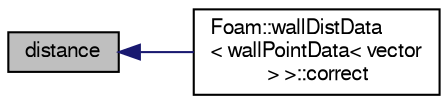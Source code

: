 digraph "distance"
{
  bgcolor="transparent";
  edge [fontname="FreeSans",fontsize="10",labelfontname="FreeSans",labelfontsize="10"];
  node [fontname="FreeSans",fontsize="10",shape=record];
  rankdir="LR";
  Node10 [label="distance",height=0.2,width=0.4,color="black", fillcolor="grey75", style="filled", fontcolor="black"];
  Node10 -> Node11 [dir="back",color="midnightblue",fontsize="10",style="solid",fontname="FreeSans"];
  Node11 [label="Foam::wallDistData\l\< wallPointData\< vector\l \> \>::correct",height=0.2,width=0.4,color="black",URL="$a22902.html#a3ae44b28050c3aa494c1d8e18cf618c1",tooltip="Correct for mesh geom/topo changes. "];
}
